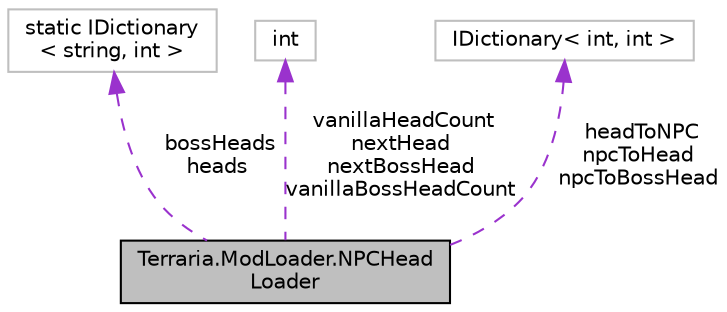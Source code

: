 digraph "Terraria.ModLoader.NPCHeadLoader"
{
  edge [fontname="Helvetica",fontsize="10",labelfontname="Helvetica",labelfontsize="10"];
  node [fontname="Helvetica",fontsize="10",shape=record];
  Node1 [label="Terraria.ModLoader.NPCHead\lLoader",height=0.2,width=0.4,color="black", fillcolor="grey75", style="filled", fontcolor="black"];
  Node2 -> Node1 [dir="back",color="darkorchid3",fontsize="10",style="dashed",label=" bossHeads\nheads" ,fontname="Helvetica"];
  Node2 [label="static IDictionary\l\< string, int \>",height=0.2,width=0.4,color="grey75", fillcolor="white", style="filled"];
  Node3 -> Node1 [dir="back",color="darkorchid3",fontsize="10",style="dashed",label=" vanillaHeadCount\nnextHead\nnextBossHead\nvanillaBossHeadCount" ,fontname="Helvetica"];
  Node3 [label="int",height=0.2,width=0.4,color="grey75", fillcolor="white", style="filled"];
  Node4 -> Node1 [dir="back",color="darkorchid3",fontsize="10",style="dashed",label=" headToNPC\nnpcToHead\nnpcToBossHead" ,fontname="Helvetica"];
  Node4 [label="IDictionary\< int, int \>",height=0.2,width=0.4,color="grey75", fillcolor="white", style="filled"];
}
